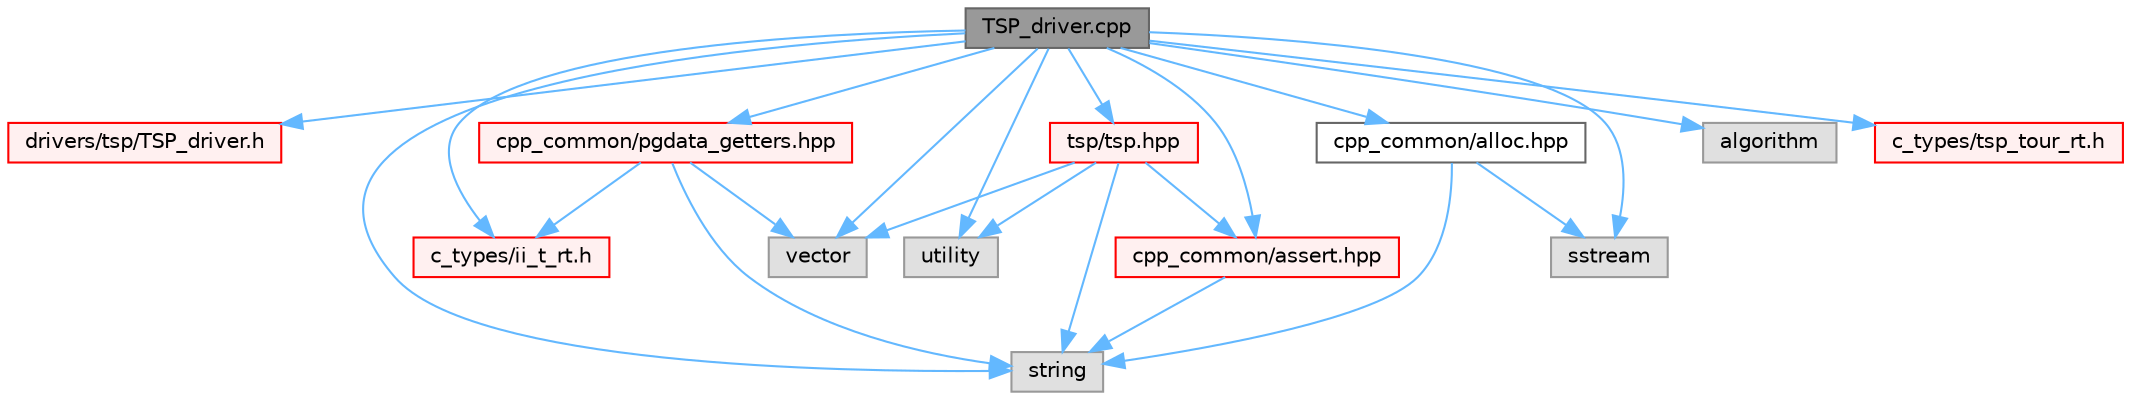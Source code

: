 digraph "TSP_driver.cpp"
{
 // LATEX_PDF_SIZE
  bgcolor="transparent";
  edge [fontname=Helvetica,fontsize=10,labelfontname=Helvetica,labelfontsize=10];
  node [fontname=Helvetica,fontsize=10,shape=box,height=0.2,width=0.4];
  Node1 [id="Node000001",label="TSP_driver.cpp",height=0.2,width=0.4,color="gray40", fillcolor="grey60", style="filled", fontcolor="black",tooltip=" "];
  Node1 -> Node2 [id="edge1_Node000001_Node000002",color="steelblue1",style="solid",tooltip=" "];
  Node2 [id="Node000002",label="drivers/tsp/TSP_driver.h",height=0.2,width=0.4,color="red", fillcolor="#FFF0F0", style="filled",URL="$TSP__driver_8h.html",tooltip=" "];
  Node1 -> Node6 [id="edge2_Node000001_Node000006",color="steelblue1",style="solid",tooltip=" "];
  Node6 [id="Node000006",label="string",height=0.2,width=0.4,color="grey60", fillcolor="#E0E0E0", style="filled",tooltip=" "];
  Node1 -> Node7 [id="edge3_Node000001_Node000007",color="steelblue1",style="solid",tooltip=" "];
  Node7 [id="Node000007",label="sstream",height=0.2,width=0.4,color="grey60", fillcolor="#E0E0E0", style="filled",tooltip=" "];
  Node1 -> Node8 [id="edge4_Node000001_Node000008",color="steelblue1",style="solid",tooltip=" "];
  Node8 [id="Node000008",label="vector",height=0.2,width=0.4,color="grey60", fillcolor="#E0E0E0", style="filled",tooltip=" "];
  Node1 -> Node9 [id="edge5_Node000001_Node000009",color="steelblue1",style="solid",tooltip=" "];
  Node9 [id="Node000009",label="algorithm",height=0.2,width=0.4,color="grey60", fillcolor="#E0E0E0", style="filled",tooltip=" "];
  Node1 -> Node10 [id="edge6_Node000001_Node000010",color="steelblue1",style="solid",tooltip=" "];
  Node10 [id="Node000010",label="utility",height=0.2,width=0.4,color="grey60", fillcolor="#E0E0E0", style="filled",tooltip=" "];
  Node1 -> Node11 [id="edge7_Node000001_Node000011",color="steelblue1",style="solid",tooltip=" "];
  Node11 [id="Node000011",label="c_types/tsp_tour_rt.h",height=0.2,width=0.4,color="red", fillcolor="#FFF0F0", style="filled",URL="$tsp__tour__rt_8h.html",tooltip=" "];
  Node1 -> Node12 [id="edge8_Node000001_Node000012",color="steelblue1",style="solid",tooltip=" "];
  Node12 [id="Node000012",label="c_types/ii_t_rt.h",height=0.2,width=0.4,color="red", fillcolor="#FFF0F0", style="filled",URL="$ii__t__rt_8h.html",tooltip=" "];
  Node1 -> Node13 [id="edge9_Node000001_Node000013",color="steelblue1",style="solid",tooltip=" "];
  Node13 [id="Node000013",label="cpp_common/pgdata_getters.hpp",height=0.2,width=0.4,color="red", fillcolor="#FFF0F0", style="filled",URL="$pgdata__getters_8hpp.html",tooltip=" "];
  Node13 -> Node6 [id="edge10_Node000013_Node000006",color="steelblue1",style="solid",tooltip=" "];
  Node13 -> Node8 [id="edge11_Node000013_Node000008",color="steelblue1",style="solid",tooltip=" "];
  Node13 -> Node12 [id="edge12_Node000013_Node000012",color="steelblue1",style="solid",tooltip=" "];
  Node1 -> Node29 [id="edge13_Node000001_Node000029",color="steelblue1",style="solid",tooltip=" "];
  Node29 [id="Node000029",label="cpp_common/alloc.hpp",height=0.2,width=0.4,color="grey40", fillcolor="white", style="filled",URL="$alloc_8hpp.html",tooltip=" "];
  Node29 -> Node6 [id="edge14_Node000029_Node000006",color="steelblue1",style="solid",tooltip=" "];
  Node29 -> Node7 [id="edge15_Node000029_Node000007",color="steelblue1",style="solid",tooltip=" "];
  Node1 -> Node30 [id="edge16_Node000001_Node000030",color="steelblue1",style="solid",tooltip=" "];
  Node30 [id="Node000030",label="cpp_common/assert.hpp",height=0.2,width=0.4,color="red", fillcolor="#FFF0F0", style="filled",URL="$assert_8hpp.html",tooltip="Assertions Handling."];
  Node30 -> Node6 [id="edge17_Node000030_Node000006",color="steelblue1",style="solid",tooltip=" "];
  Node1 -> Node32 [id="edge18_Node000001_Node000032",color="steelblue1",style="solid",tooltip=" "];
  Node32 [id="Node000032",label="tsp/tsp.hpp",height=0.2,width=0.4,color="red", fillcolor="#FFF0F0", style="filled",URL="$tsp_8hpp.html",tooltip=" "];
  Node32 -> Node6 [id="edge19_Node000032_Node000006",color="steelblue1",style="solid",tooltip=" "];
  Node32 -> Node10 [id="edge20_Node000032_Node000010",color="steelblue1",style="solid",tooltip=" "];
  Node32 -> Node8 [id="edge21_Node000032_Node000008",color="steelblue1",style="solid",tooltip=" "];
  Node32 -> Node30 [id="edge22_Node000032_Node000030",color="steelblue1",style="solid",tooltip=" "];
}
